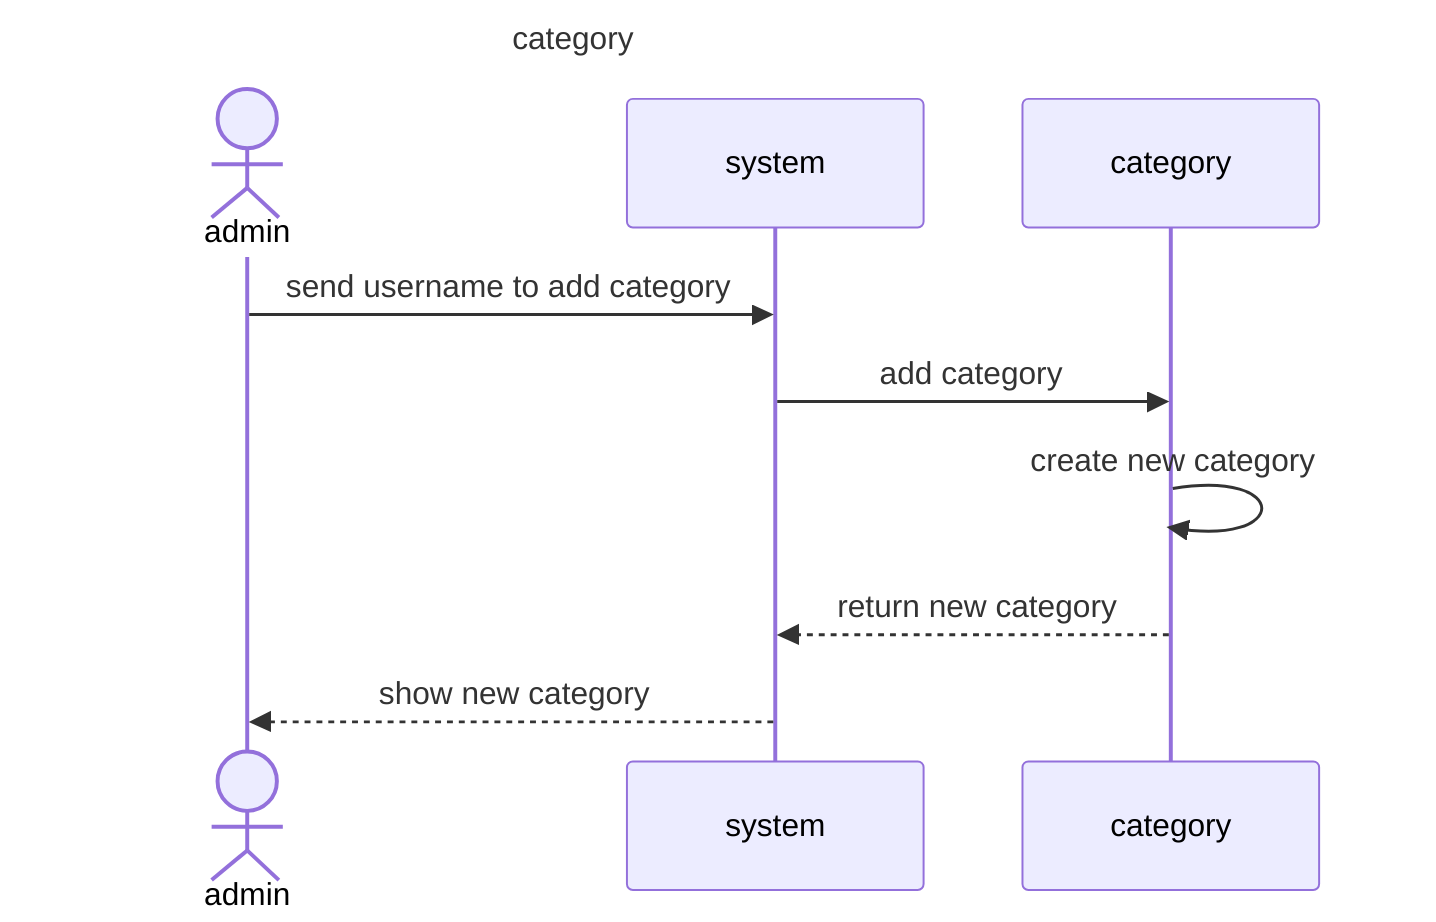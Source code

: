 sequenceDiagram
    title category
    actor admin
    participant system
    participant category
    admin ->> system: send username to add category
    system ->> category:add category
    category ->> category:create new category
    category -->> system : return new category 
    system -->> admin:show new category
